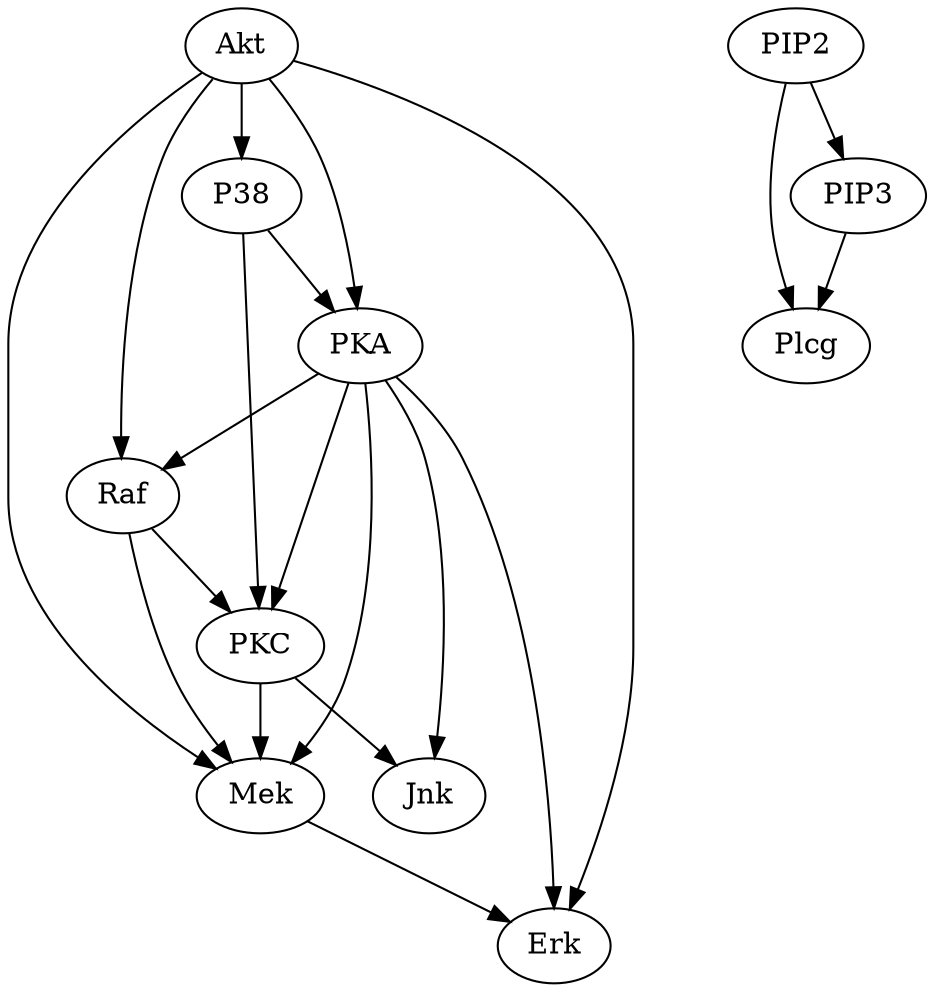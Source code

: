 digraph G {
    "PKA" -> "Jnk";
    "PKC" -> "Jnk";
    "PIP2" -> "Plcg";
    "PIP3" -> "Plcg";
    "Akt" -> "Erk";
    "Mek" -> "Erk";
    "PKA" -> "Erk";
    "Akt" -> "Mek";
    "PKA" -> "Mek";
    "PKC" -> "Mek";
    "Raf" -> "Mek";
    "P38" -> "PKC";
    "PKA" -> "PKC";
    "Raf" -> "PKC";
    "Akt" -> "PKA";
    "P38" -> "PKA";
    "Akt" -> "P38";
    "PIP2" -> "PIP3";
    "Akt" -> "Raf";
    "PKA" -> "Raf";
}
